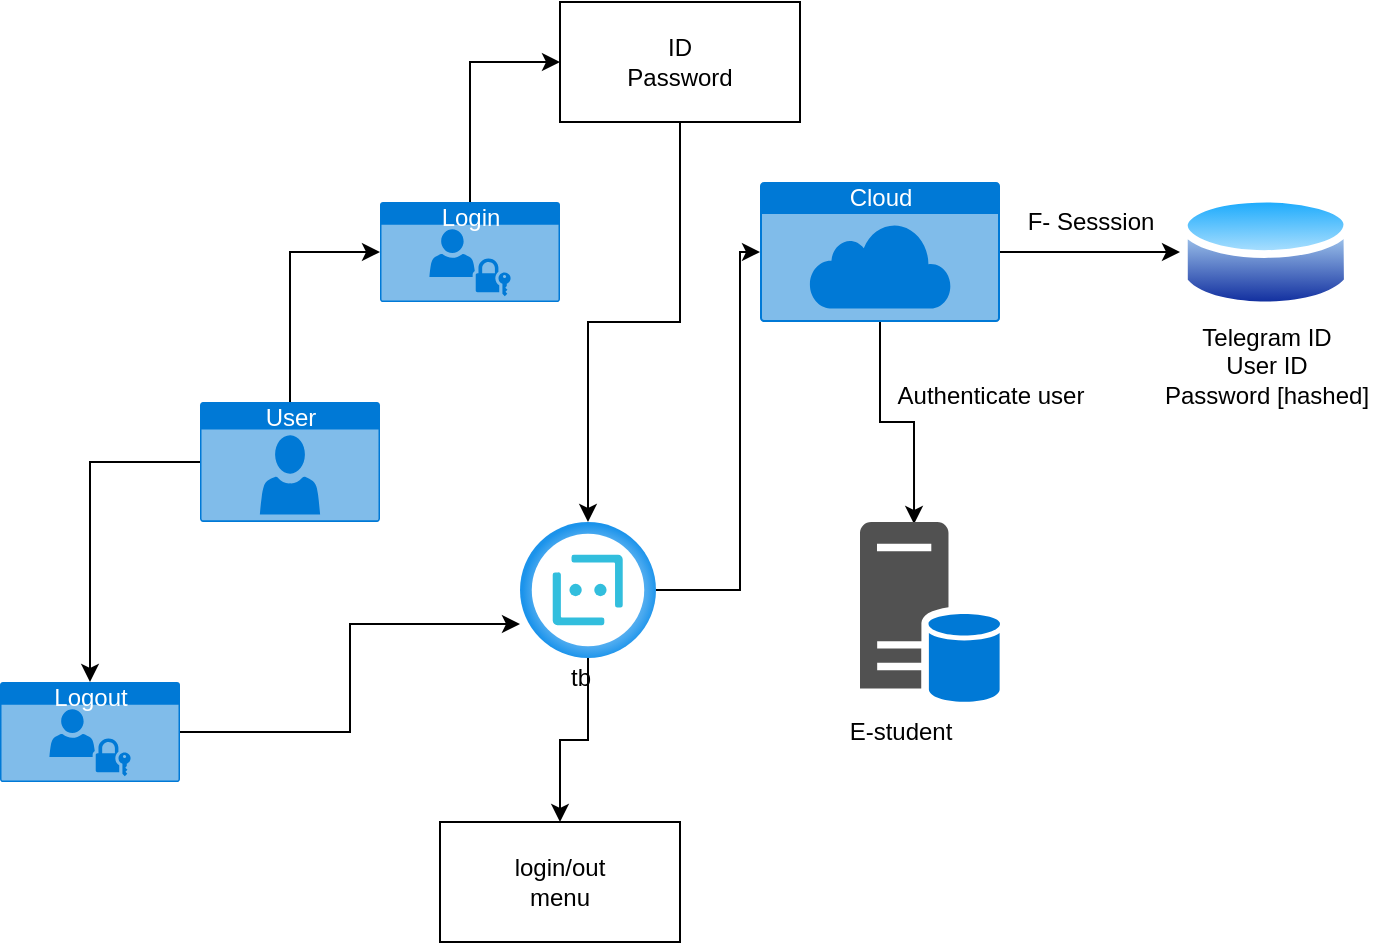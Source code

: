 <mxfile version="16.5.3" type="github">
  <diagram id="ebPstrQ0FBHa1j4KdBND" name="Page-1">
    <mxGraphModel dx="1102" dy="557" grid="1" gridSize="10" guides="1" tooltips="1" connect="1" arrows="1" fold="1" page="1" pageScale="1" pageWidth="850" pageHeight="1100" math="0" shadow="0">
      <root>
        <mxCell id="0" />
        <mxCell id="1" parent="0" />
        <mxCell id="WXxnnRnkJXuOlZ8MP3QX-31" style="edgeStyle=orthogonalEdgeStyle;rounded=0;orthogonalLoop=1;jettySize=auto;html=1;entryX=0;entryY=0.5;entryDx=0;entryDy=0;" edge="1" parent="1" source="WXxnnRnkJXuOlZ8MP3QX-3" target="WXxnnRnkJXuOlZ8MP3QX-5">
          <mxGeometry relative="1" as="geometry" />
        </mxCell>
        <mxCell id="WXxnnRnkJXuOlZ8MP3QX-3" value="Login" style="html=1;strokeColor=none;fillColor=#0079D6;labelPosition=center;verticalLabelPosition=middle;verticalAlign=top;align=center;fontSize=12;outlineConnect=0;spacingTop=-6;fontColor=#FFFFFF;sketch=0;shape=mxgraph.sitemap.login;" vertex="1" parent="1">
          <mxGeometry x="200" y="350" width="90" height="50" as="geometry" />
        </mxCell>
        <mxCell id="WXxnnRnkJXuOlZ8MP3QX-35" style="edgeStyle=orthogonalEdgeStyle;rounded=0;orthogonalLoop=1;jettySize=auto;html=1;" edge="1" parent="1" source="WXxnnRnkJXuOlZ8MP3QX-5" target="WXxnnRnkJXuOlZ8MP3QX-14">
          <mxGeometry relative="1" as="geometry" />
        </mxCell>
        <mxCell id="WXxnnRnkJXuOlZ8MP3QX-5" value="ID&lt;br&gt;Password" style="rounded=0;whiteSpace=wrap;html=1;" vertex="1" parent="1">
          <mxGeometry x="290" y="250" width="120" height="60" as="geometry" />
        </mxCell>
        <mxCell id="WXxnnRnkJXuOlZ8MP3QX-10" style="edgeStyle=orthogonalEdgeStyle;rounded=0;orthogonalLoop=1;jettySize=auto;html=1;" edge="1" parent="1" source="WXxnnRnkJXuOlZ8MP3QX-7" target="WXxnnRnkJXuOlZ8MP3QX-9">
          <mxGeometry relative="1" as="geometry" />
        </mxCell>
        <mxCell id="WXxnnRnkJXuOlZ8MP3QX-25" style="edgeStyle=orthogonalEdgeStyle;rounded=0;orthogonalLoop=1;jettySize=auto;html=1;entryX=0.386;entryY=0.011;entryDx=0;entryDy=0;entryPerimeter=0;" edge="1" parent="1" source="WXxnnRnkJXuOlZ8MP3QX-7" target="WXxnnRnkJXuOlZ8MP3QX-19">
          <mxGeometry relative="1" as="geometry" />
        </mxCell>
        <mxCell id="WXxnnRnkJXuOlZ8MP3QX-7" value="Cloud" style="html=1;strokeColor=none;fillColor=#0079D6;labelPosition=center;verticalLabelPosition=middle;verticalAlign=top;align=center;fontSize=12;outlineConnect=0;spacingTop=-6;fontColor=#FFFFFF;sketch=0;shape=mxgraph.sitemap.cloud;" vertex="1" parent="1">
          <mxGeometry x="390" y="340" width="120" height="70" as="geometry" />
        </mxCell>
        <mxCell id="WXxnnRnkJXuOlZ8MP3QX-9" value="" style="aspect=fixed;perimeter=ellipsePerimeter;html=1;align=center;shadow=0;dashed=0;spacingTop=3;image;image=img/lib/active_directory/database.svg;" vertex="1" parent="1">
          <mxGeometry x="600" y="343.25" width="85.81" height="63.5" as="geometry" />
        </mxCell>
        <mxCell id="WXxnnRnkJXuOlZ8MP3QX-11" value="&lt;div&gt;Telegram ID&lt;/div&gt;&lt;div&gt;User ID&lt;/div&gt;&lt;div&gt;Password [hashed]&lt;br&gt;&lt;/div&gt;" style="text;html=1;align=center;verticalAlign=middle;resizable=0;points=[];autosize=1;strokeColor=none;fillColor=none;" vertex="1" parent="1">
          <mxGeometry x="582.91" y="406.75" width="120" height="50" as="geometry" />
        </mxCell>
        <mxCell id="WXxnnRnkJXuOlZ8MP3QX-29" style="edgeStyle=orthogonalEdgeStyle;rounded=0;orthogonalLoop=1;jettySize=auto;html=1;entryX=0;entryY=0.5;entryDx=0;entryDy=0;entryPerimeter=0;" edge="1" parent="1" source="WXxnnRnkJXuOlZ8MP3QX-12" target="WXxnnRnkJXuOlZ8MP3QX-3">
          <mxGeometry relative="1" as="geometry" />
        </mxCell>
        <mxCell id="WXxnnRnkJXuOlZ8MP3QX-38" style="edgeStyle=orthogonalEdgeStyle;rounded=0;orthogonalLoop=1;jettySize=auto;html=1;entryX=0.5;entryY=0;entryDx=0;entryDy=0;entryPerimeter=0;" edge="1" parent="1" source="WXxnnRnkJXuOlZ8MP3QX-12" target="WXxnnRnkJXuOlZ8MP3QX-37">
          <mxGeometry relative="1" as="geometry">
            <mxPoint x="155" y="600" as="targetPoint" />
          </mxGeometry>
        </mxCell>
        <mxCell id="WXxnnRnkJXuOlZ8MP3QX-12" value="User" style="html=1;strokeColor=none;fillColor=#0079D6;labelPosition=center;verticalLabelPosition=middle;verticalAlign=top;align=center;fontSize=12;outlineConnect=0;spacingTop=-6;fontColor=#FFFFFF;sketch=0;shape=mxgraph.sitemap.user;" vertex="1" parent="1">
          <mxGeometry x="110" y="450" width="90" height="60" as="geometry" />
        </mxCell>
        <mxCell id="WXxnnRnkJXuOlZ8MP3QX-36" style="edgeStyle=orthogonalEdgeStyle;rounded=0;orthogonalLoop=1;jettySize=auto;html=1;" edge="1" parent="1" source="WXxnnRnkJXuOlZ8MP3QX-14" target="WXxnnRnkJXuOlZ8MP3QX-7">
          <mxGeometry relative="1" as="geometry">
            <Array as="points">
              <mxPoint x="380" y="544" />
              <mxPoint x="380" y="375" />
            </Array>
          </mxGeometry>
        </mxCell>
        <mxCell id="WXxnnRnkJXuOlZ8MP3QX-42" style="edgeStyle=orthogonalEdgeStyle;rounded=0;orthogonalLoop=1;jettySize=auto;html=1;" edge="1" parent="1" source="WXxnnRnkJXuOlZ8MP3QX-14" target="WXxnnRnkJXuOlZ8MP3QX-43">
          <mxGeometry relative="1" as="geometry">
            <mxPoint x="304" y="640" as="targetPoint" />
          </mxGeometry>
        </mxCell>
        <mxCell id="WXxnnRnkJXuOlZ8MP3QX-14" value="" style="aspect=fixed;html=1;points=[];align=center;image;fontSize=12;image=img/lib/azure2/ai_machine_learning/Bot_Services.svg;" vertex="1" parent="1">
          <mxGeometry x="270" y="510" width="68" height="68" as="geometry" />
        </mxCell>
        <mxCell id="WXxnnRnkJXuOlZ8MP3QX-19" value="" style="sketch=0;pointerEvents=1;shadow=0;dashed=0;html=1;strokeColor=none;labelPosition=center;verticalLabelPosition=bottom;verticalAlign=top;align=center;fillColor=#515151;shape=mxgraph.mscae.system_center.primary_site" vertex="1" parent="1">
          <mxGeometry x="440" y="510" width="70" height="90" as="geometry" />
        </mxCell>
        <mxCell id="WXxnnRnkJXuOlZ8MP3QX-21" value="E-student" style="text;html=1;align=center;verticalAlign=middle;resizable=0;points=[];autosize=1;strokeColor=none;fillColor=none;" vertex="1" parent="1">
          <mxGeometry x="425" y="605" width="70" height="20" as="geometry" />
        </mxCell>
        <mxCell id="WXxnnRnkJXuOlZ8MP3QX-22" value="F- Sesssion" style="text;html=1;align=center;verticalAlign=middle;resizable=0;points=[];autosize=1;strokeColor=none;fillColor=none;" vertex="1" parent="1">
          <mxGeometry x="515" y="350" width="80" height="20" as="geometry" />
        </mxCell>
        <mxCell id="WXxnnRnkJXuOlZ8MP3QX-26" value="Authenticate user" style="text;html=1;align=center;verticalAlign=middle;resizable=0;points=[];autosize=1;strokeColor=none;fillColor=none;" vertex="1" parent="1">
          <mxGeometry x="450" y="436.75" width="110" height="20" as="geometry" />
        </mxCell>
        <mxCell id="WXxnnRnkJXuOlZ8MP3QX-39" style="edgeStyle=orthogonalEdgeStyle;rounded=0;orthogonalLoop=1;jettySize=auto;html=1;entryX=0;entryY=0.75;entryDx=0;entryDy=0;entryPerimeter=0;" edge="1" parent="1" source="WXxnnRnkJXuOlZ8MP3QX-37" target="WXxnnRnkJXuOlZ8MP3QX-14">
          <mxGeometry relative="1" as="geometry" />
        </mxCell>
        <mxCell id="WXxnnRnkJXuOlZ8MP3QX-37" value="Logout" style="html=1;strokeColor=none;fillColor=#0079D6;labelPosition=center;verticalLabelPosition=middle;verticalAlign=top;align=center;fontSize=12;outlineConnect=0;spacingTop=-6;fontColor=#FFFFFF;sketch=0;shape=mxgraph.sitemap.login;" vertex="1" parent="1">
          <mxGeometry x="10" y="590" width="90" height="50" as="geometry" />
        </mxCell>
        <mxCell id="WXxnnRnkJXuOlZ8MP3QX-41" value="tb" style="text;html=1;align=center;verticalAlign=middle;resizable=0;points=[];autosize=1;strokeColor=none;fillColor=none;" vertex="1" parent="1">
          <mxGeometry x="285" y="578" width="30" height="20" as="geometry" />
        </mxCell>
        <mxCell id="WXxnnRnkJXuOlZ8MP3QX-43" value="&lt;div&gt;login/out&lt;/div&gt;&lt;div&gt;menu&lt;/div&gt;" style="rounded=0;whiteSpace=wrap;html=1;" vertex="1" parent="1">
          <mxGeometry x="230" y="660" width="120" height="60" as="geometry" />
        </mxCell>
      </root>
    </mxGraphModel>
  </diagram>
</mxfile>

